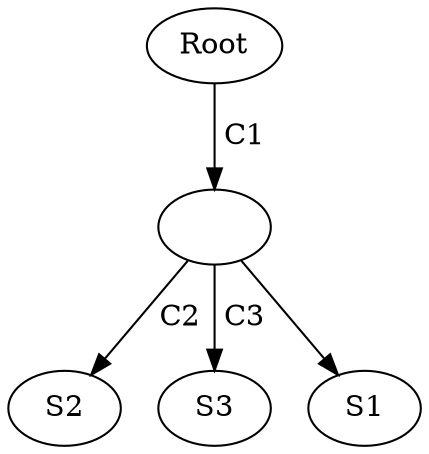 digraph {
    0 [ label = "Root" ]
    1 [ label = "" ]
    2 [ label = "S2" ]
    3 [ label = "S3" ]
    4 [ label = "S1" ]
    0 -> 1 [ label = " C1" ]
    1 -> 2 [ label = " C2" ]
    1 -> 3 [ label = " C3" ]
    1 -> 4 [ label = "" ]
}
